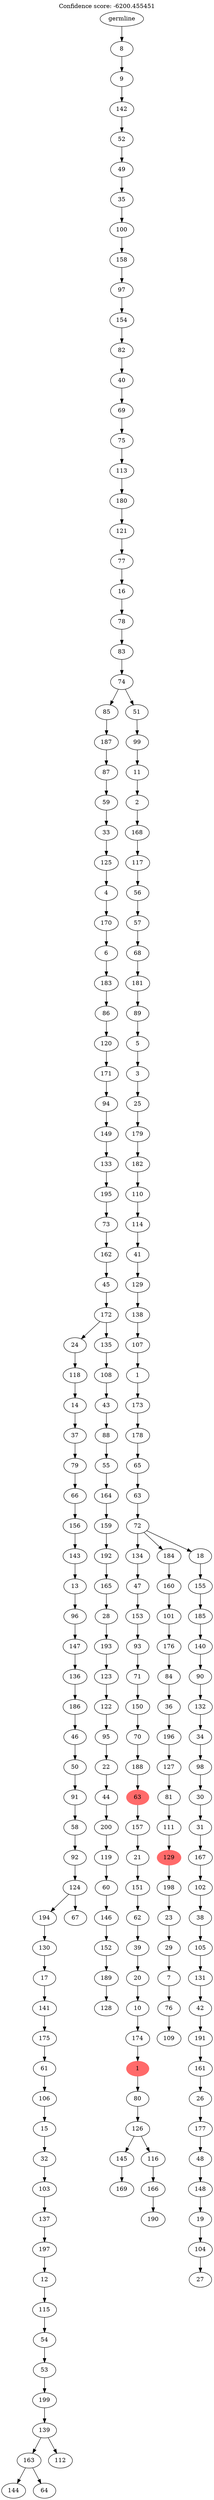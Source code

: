 digraph g {
	"199" -> "200";
	"200" [label="144"];
	"199" -> "201";
	"201" [label="64"];
	"198" -> "199";
	"199" [label="163"];
	"198" -> "202";
	"202" [label="112"];
	"197" -> "198";
	"198" [label="139"];
	"196" -> "197";
	"197" [label="199"];
	"195" -> "196";
	"196" [label="53"];
	"194" -> "195";
	"195" [label="54"];
	"193" -> "194";
	"194" [label="115"];
	"192" -> "193";
	"193" [label="12"];
	"191" -> "192";
	"192" [label="197"];
	"190" -> "191";
	"191" [label="137"];
	"189" -> "190";
	"190" [label="103"];
	"188" -> "189";
	"189" [label="32"];
	"187" -> "188";
	"188" [label="15"];
	"186" -> "187";
	"187" [label="106"];
	"185" -> "186";
	"186" [label="61"];
	"184" -> "185";
	"185" [label="175"];
	"183" -> "184";
	"184" [label="141"];
	"182" -> "183";
	"183" [label="17"];
	"181" -> "182";
	"182" [label="130"];
	"180" -> "181";
	"181" [label="194"];
	"180" -> "203";
	"203" [label="67"];
	"179" -> "180";
	"180" [label="124"];
	"178" -> "179";
	"179" [label="92"];
	"177" -> "178";
	"178" [label="58"];
	"176" -> "177";
	"177" [label="91"];
	"175" -> "176";
	"176" [label="50"];
	"174" -> "175";
	"175" [label="46"];
	"173" -> "174";
	"174" [label="186"];
	"172" -> "173";
	"173" [label="136"];
	"171" -> "172";
	"172" [label="147"];
	"170" -> "171";
	"171" [label="96"];
	"169" -> "170";
	"170" [label="13"];
	"168" -> "169";
	"169" [label="143"];
	"167" -> "168";
	"168" [label="156"];
	"166" -> "167";
	"167" [label="66"];
	"165" -> "166";
	"166" [label="79"];
	"164" -> "165";
	"165" [label="37"];
	"163" -> "164";
	"164" [label="14"];
	"162" -> "163";
	"163" [label="118"];
	"160" -> "161";
	"161" [label="128"];
	"159" -> "160";
	"160" [label="189"];
	"158" -> "159";
	"159" [label="152"];
	"157" -> "158";
	"158" [label="146"];
	"156" -> "157";
	"157" [label="60"];
	"155" -> "156";
	"156" [label="119"];
	"154" -> "155";
	"155" [label="200"];
	"153" -> "154";
	"154" [label="44"];
	"152" -> "153";
	"153" [label="22"];
	"151" -> "152";
	"152" [label="95"];
	"150" -> "151";
	"151" [label="122"];
	"149" -> "150";
	"150" [label="123"];
	"148" -> "149";
	"149" [label="193"];
	"147" -> "148";
	"148" [label="28"];
	"146" -> "147";
	"147" [label="165"];
	"145" -> "146";
	"146" [label="192"];
	"144" -> "145";
	"145" [label="159"];
	"143" -> "144";
	"144" [label="164"];
	"142" -> "143";
	"143" [label="55"];
	"141" -> "142";
	"142" [label="88"];
	"140" -> "141";
	"141" [label="43"];
	"139" -> "140";
	"140" [label="108"];
	"138" -> "139";
	"139" [label="135"];
	"138" -> "162";
	"162" [label="24"];
	"137" -> "138";
	"138" [label="172"];
	"136" -> "137";
	"137" [label="45"];
	"135" -> "136";
	"136" [label="162"];
	"134" -> "135";
	"135" [label="73"];
	"133" -> "134";
	"134" [label="195"];
	"132" -> "133";
	"133" [label="133"];
	"131" -> "132";
	"132" [label="149"];
	"130" -> "131";
	"131" [label="94"];
	"129" -> "130";
	"130" [label="171"];
	"128" -> "129";
	"129" [label="120"];
	"127" -> "128";
	"128" [label="86"];
	"126" -> "127";
	"127" [label="183"];
	"125" -> "126";
	"126" [label="6"];
	"124" -> "125";
	"125" [label="170"];
	"123" -> "124";
	"124" [label="4"];
	"122" -> "123";
	"123" [label="125"];
	"121" -> "122";
	"122" [label="33"];
	"120" -> "121";
	"121" [label="59"];
	"119" -> "120";
	"120" [label="87"];
	"118" -> "119";
	"119" [label="187"];
	"116" -> "117";
	"117" [label="169"];
	"114" -> "115";
	"115" [label="190"];
	"113" -> "114";
	"114" [label="166"];
	"112" -> "113";
	"113" [label="116"];
	"112" -> "116";
	"116" [label="145"];
	"111" -> "112";
	"112" [label="126"];
	"110" -> "111";
	"111" [label="80"];
	"109" -> "110";
	"110" [color=indianred1, style=filled, label="1"];
	"108" -> "109";
	"109" [label="174"];
	"107" -> "108";
	"108" [label="10"];
	"106" -> "107";
	"107" [label="20"];
	"105" -> "106";
	"106" [label="39"];
	"104" -> "105";
	"105" [label="62"];
	"103" -> "104";
	"104" [label="151"];
	"102" -> "103";
	"103" [label="21"];
	"101" -> "102";
	"102" [label="157"];
	"100" -> "101";
	"101" [color=indianred1, style=filled, label="63"];
	"99" -> "100";
	"100" [label="188"];
	"98" -> "99";
	"99" [label="70"];
	"97" -> "98";
	"98" [label="150"];
	"96" -> "97";
	"97" [label="71"];
	"95" -> "96";
	"96" [label="93"];
	"94" -> "95";
	"95" [label="153"];
	"93" -> "94";
	"94" [label="47"];
	"91" -> "92";
	"92" [label="109"];
	"90" -> "91";
	"91" [label="76"];
	"89" -> "90";
	"90" [label="7"];
	"88" -> "89";
	"89" [label="29"];
	"87" -> "88";
	"88" [label="23"];
	"86" -> "87";
	"87" [label="198"];
	"85" -> "86";
	"86" [color=indianred1, style=filled, label="129"];
	"84" -> "85";
	"85" [label="111"];
	"83" -> "84";
	"84" [label="81"];
	"82" -> "83";
	"83" [label="127"];
	"81" -> "82";
	"82" [label="196"];
	"80" -> "81";
	"81" [label="36"];
	"79" -> "80";
	"80" [label="84"];
	"78" -> "79";
	"79" [label="176"];
	"77" -> "78";
	"78" [label="101"];
	"76" -> "77";
	"77" [label="160"];
	"74" -> "75";
	"75" [label="27"];
	"73" -> "74";
	"74" [label="104"];
	"72" -> "73";
	"73" [label="19"];
	"71" -> "72";
	"72" [label="148"];
	"70" -> "71";
	"71" [label="48"];
	"69" -> "70";
	"70" [label="177"];
	"68" -> "69";
	"69" [label="26"];
	"67" -> "68";
	"68" [label="161"];
	"66" -> "67";
	"67" [label="191"];
	"65" -> "66";
	"66" [label="42"];
	"64" -> "65";
	"65" [label="131"];
	"63" -> "64";
	"64" [label="105"];
	"62" -> "63";
	"63" [label="38"];
	"61" -> "62";
	"62" [label="102"];
	"60" -> "61";
	"61" [label="167"];
	"59" -> "60";
	"60" [label="31"];
	"58" -> "59";
	"59" [label="30"];
	"57" -> "58";
	"58" [label="98"];
	"56" -> "57";
	"57" [label="34"];
	"55" -> "56";
	"56" [label="132"];
	"54" -> "55";
	"55" [label="90"];
	"53" -> "54";
	"54" [label="140"];
	"52" -> "53";
	"53" [label="185"];
	"51" -> "52";
	"52" [label="155"];
	"50" -> "51";
	"51" [label="18"];
	"50" -> "76";
	"76" [label="184"];
	"50" -> "93";
	"93" [label="134"];
	"49" -> "50";
	"50" [label="72"];
	"48" -> "49";
	"49" [label="63"];
	"47" -> "48";
	"48" [label="65"];
	"46" -> "47";
	"47" [label="178"];
	"45" -> "46";
	"46" [label="173"];
	"44" -> "45";
	"45" [label="1"];
	"43" -> "44";
	"44" [label="107"];
	"42" -> "43";
	"43" [label="138"];
	"41" -> "42";
	"42" [label="129"];
	"40" -> "41";
	"41" [label="41"];
	"39" -> "40";
	"40" [label="114"];
	"38" -> "39";
	"39" [label="110"];
	"37" -> "38";
	"38" [label="182"];
	"36" -> "37";
	"37" [label="179"];
	"35" -> "36";
	"36" [label="25"];
	"34" -> "35";
	"35" [label="3"];
	"33" -> "34";
	"34" [label="5"];
	"32" -> "33";
	"33" [label="89"];
	"31" -> "32";
	"32" [label="181"];
	"30" -> "31";
	"31" [label="68"];
	"29" -> "30";
	"30" [label="57"];
	"28" -> "29";
	"29" [label="56"];
	"27" -> "28";
	"28" [label="117"];
	"26" -> "27";
	"27" [label="168"];
	"25" -> "26";
	"26" [label="2"];
	"24" -> "25";
	"25" [label="11"];
	"23" -> "24";
	"24" [label="99"];
	"22" -> "23";
	"23" [label="51"];
	"22" -> "118";
	"118" [label="85"];
	"21" -> "22";
	"22" [label="74"];
	"20" -> "21";
	"21" [label="83"];
	"19" -> "20";
	"20" [label="78"];
	"18" -> "19";
	"19" [label="16"];
	"17" -> "18";
	"18" [label="77"];
	"16" -> "17";
	"17" [label="121"];
	"15" -> "16";
	"16" [label="180"];
	"14" -> "15";
	"15" [label="113"];
	"13" -> "14";
	"14" [label="75"];
	"12" -> "13";
	"13" [label="69"];
	"11" -> "12";
	"12" [label="40"];
	"10" -> "11";
	"11" [label="82"];
	"9" -> "10";
	"10" [label="154"];
	"8" -> "9";
	"9" [label="97"];
	"7" -> "8";
	"8" [label="158"];
	"6" -> "7";
	"7" [label="100"];
	"5" -> "6";
	"6" [label="35"];
	"4" -> "5";
	"5" [label="49"];
	"3" -> "4";
	"4" [label="52"];
	"2" -> "3";
	"3" [label="142"];
	"1" -> "2";
	"2" [label="9"];
	"0" -> "1";
	"1" [label="8"];
	"0" [label="germline"];
	labelloc="t";
	label="Confidence score: -6200.455451";
}
